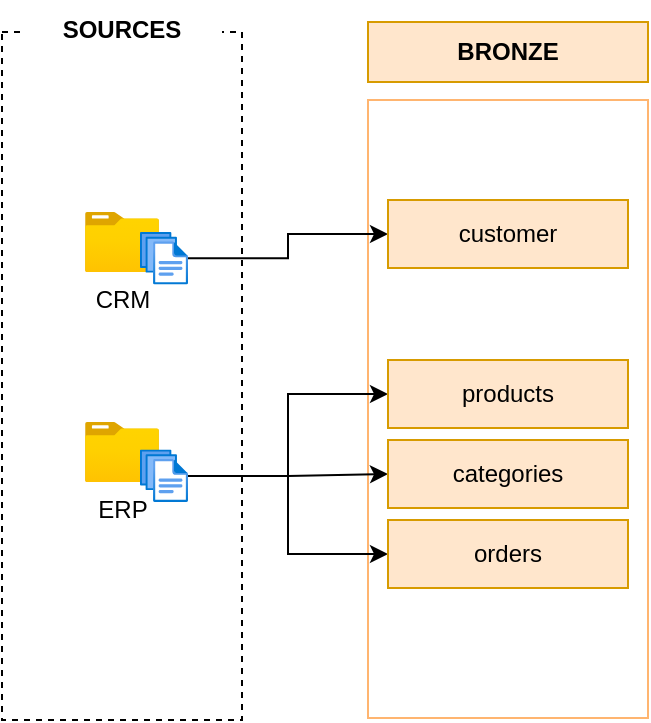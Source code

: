 <mxfile version="26.1.1">
  <diagram name="Page-1" id="Zu9zAqwZygRu-OMtc46L">
    <mxGraphModel dx="942" dy="638" grid="1" gridSize="10" guides="1" tooltips="1" connect="1" arrows="1" fold="1" page="1" pageScale="1" pageWidth="850" pageHeight="1100" math="0" shadow="0">
      <root>
        <mxCell id="0" />
        <mxCell id="1" parent="0" />
        <mxCell id="1Ggugu5X2JWlQAV3B51M-1" value="" style="rounded=0;whiteSpace=wrap;html=1;fillColor=none;dashed=1;" vertex="1" parent="1">
          <mxGeometry x="120" y="256" width="120" height="344" as="geometry" />
        </mxCell>
        <mxCell id="1Ggugu5X2JWlQAV3B51M-4" value="" style="rounded=0;whiteSpace=wrap;html=1;fillColor=none;strokeColor=light-dark(#FFB570,#EDEDED);" vertex="1" parent="1">
          <mxGeometry x="303" y="290" width="140" height="309" as="geometry" />
        </mxCell>
        <mxCell id="1Ggugu5X2JWlQAV3B51M-5" value="&lt;b&gt;BRONZE&lt;/b&gt;" style="rounded=0;whiteSpace=wrap;html=1;fillColor=#ffe6cc;strokeColor=#d79b00;" vertex="1" parent="1">
          <mxGeometry x="303" y="251" width="140" height="30" as="geometry" />
        </mxCell>
        <mxCell id="1Ggugu5X2JWlQAV3B51M-10" value="&lt;b&gt;SOURCES&lt;/b&gt;" style="rounded=0;whiteSpace=wrap;html=1;strokeColor=none;" vertex="1" parent="1">
          <mxGeometry x="130" y="240" width="100" height="30" as="geometry" />
        </mxCell>
        <mxCell id="1Ggugu5X2JWlQAV3B51M-13" value="CRM" style="image;aspect=fixed;html=1;points=[];align=center;fontSize=12;image=img/lib/azure2/general/Folder_Blank.svg;" vertex="1" parent="1">
          <mxGeometry x="161.52" y="346" width="36.96" height="30" as="geometry" />
        </mxCell>
        <mxCell id="1Ggugu5X2JWlQAV3B51M-14" value="ERP" style="image;aspect=fixed;html=1;points=[];align=center;fontSize=12;image=img/lib/azure2/general/Folder_Blank.svg;" vertex="1" parent="1">
          <mxGeometry x="161.52" y="451" width="36.96" height="30" as="geometry" />
        </mxCell>
        <mxCell id="1Ggugu5X2JWlQAV3B51M-49" value="" style="edgeStyle=orthogonalEdgeStyle;rounded=0;orthogonalLoop=1;jettySize=auto;html=1;" edge="1" parent="1" source="1Ggugu5X2JWlQAV3B51M-15" target="1Ggugu5X2JWlQAV3B51M-45">
          <mxGeometry relative="1" as="geometry" />
        </mxCell>
        <mxCell id="1Ggugu5X2JWlQAV3B51M-15" value="" style="image;aspect=fixed;html=1;points=[];align=center;fontSize=12;image=img/lib/azure2/general/Files.svg;" vertex="1" parent="1">
          <mxGeometry x="189" y="356" width="24" height="26.25" as="geometry" />
        </mxCell>
        <mxCell id="1Ggugu5X2JWlQAV3B51M-54" style="edgeStyle=orthogonalEdgeStyle;rounded=0;orthogonalLoop=1;jettySize=auto;html=1;entryX=0;entryY=0.5;entryDx=0;entryDy=0;" edge="1" parent="1" source="1Ggugu5X2JWlQAV3B51M-16" target="1Ggugu5X2JWlQAV3B51M-47">
          <mxGeometry relative="1" as="geometry" />
        </mxCell>
        <mxCell id="1Ggugu5X2JWlQAV3B51M-56" style="edgeStyle=orthogonalEdgeStyle;rounded=0;orthogonalLoop=1;jettySize=auto;html=1;entryX=0;entryY=0.5;entryDx=0;entryDy=0;" edge="1" parent="1" source="1Ggugu5X2JWlQAV3B51M-16" target="1Ggugu5X2JWlQAV3B51M-46">
          <mxGeometry relative="1" as="geometry" />
        </mxCell>
        <mxCell id="1Ggugu5X2JWlQAV3B51M-57" style="edgeStyle=orthogonalEdgeStyle;rounded=0;orthogonalLoop=1;jettySize=auto;html=1;entryX=0;entryY=0.5;entryDx=0;entryDy=0;" edge="1" parent="1" source="1Ggugu5X2JWlQAV3B51M-16" target="1Ggugu5X2JWlQAV3B51M-48">
          <mxGeometry relative="1" as="geometry" />
        </mxCell>
        <mxCell id="1Ggugu5X2JWlQAV3B51M-16" value="" style="image;aspect=fixed;html=1;points=[];align=center;fontSize=12;image=img/lib/azure2/general/Files.svg;" vertex="1" parent="1">
          <mxGeometry x="189" y="464.75" width="24" height="26.25" as="geometry" />
        </mxCell>
        <mxCell id="1Ggugu5X2JWlQAV3B51M-45" value="customer" style="rounded=0;whiteSpace=wrap;html=1;fillColor=#ffe6cc;strokeColor=#d79b00;" vertex="1" parent="1">
          <mxGeometry x="313" y="340" width="120" height="34" as="geometry" />
        </mxCell>
        <mxCell id="1Ggugu5X2JWlQAV3B51M-46" value="products" style="rounded=0;whiteSpace=wrap;html=1;fillColor=#ffe6cc;strokeColor=#d79b00;" vertex="1" parent="1">
          <mxGeometry x="313" y="420" width="120" height="34" as="geometry" />
        </mxCell>
        <mxCell id="1Ggugu5X2JWlQAV3B51M-47" value="categories" style="rounded=0;whiteSpace=wrap;html=1;fillColor=#ffe6cc;strokeColor=#d79b00;" vertex="1" parent="1">
          <mxGeometry x="313" y="460" width="120" height="34" as="geometry" />
        </mxCell>
        <mxCell id="1Ggugu5X2JWlQAV3B51M-48" value="orders" style="rounded=0;whiteSpace=wrap;html=1;fillColor=#ffe6cc;strokeColor=#d79b00;" vertex="1" parent="1">
          <mxGeometry x="313" y="500" width="120" height="34" as="geometry" />
        </mxCell>
      </root>
    </mxGraphModel>
  </diagram>
</mxfile>
